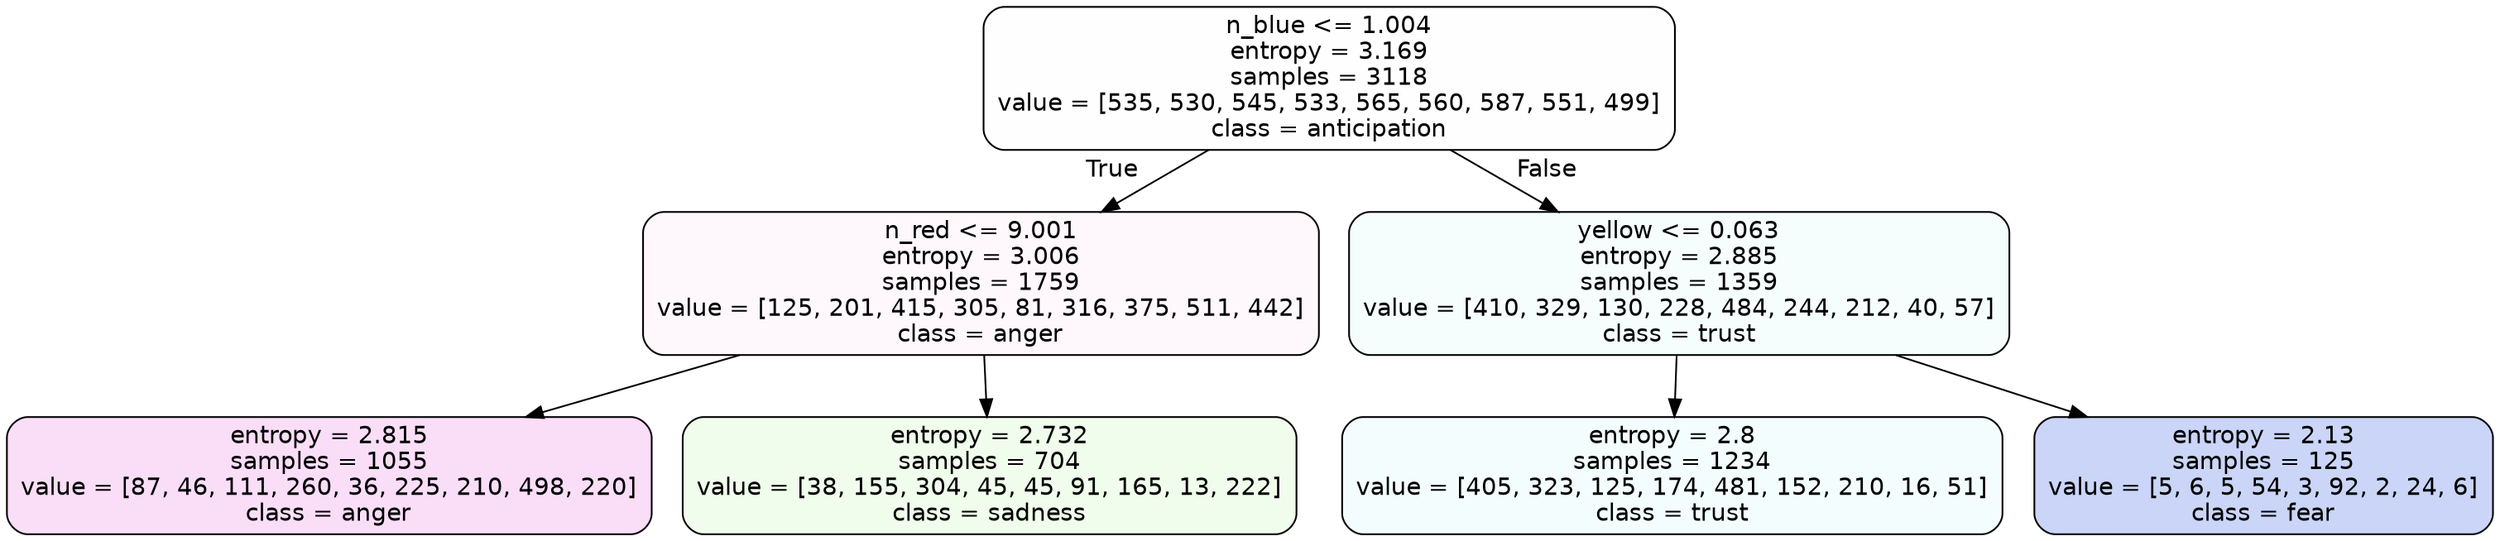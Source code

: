 digraph Tree {
node [shape=box, style="filled, rounded", color="black", fontname=helvetica] ;
edge [fontname=helvetica] ;
0 [label="n_blue <= 1.004\nentropy = 3.169\nsamples = 3118\nvalue = [535, 530, 545, 533, 565, 560, 587, 551, 499]\nclass = anticipation", fillcolor="#8139e501"] ;
1 [label="n_red <= 9.001\nentropy = 3.006\nsamples = 1759\nvalue = [125, 201, 415, 305, 81, 316, 375, 511, 442]\nclass = anger", fillcolor="#e539d708"] ;
0 -> 1 [labeldistance=2.5, labelangle=45, headlabel="True"] ;
2 [label="entropy = 2.815\nsamples = 1055\nvalue = [87, 46, 111, 260, 36, 225, 210, 498, 220]\nclass = anger", fillcolor="#e539d72a"] ;
1 -> 2 ;
3 [label="entropy = 2.732\nsamples = 704\nvalue = [38, 155, 304, 45, 45, 91, 165, 13, 222]\nclass = sadness", fillcolor="#64e53918"] ;
1 -> 3 ;
4 [label="yellow <= 0.063\nentropy = 2.885\nsamples = 1359\nvalue = [410, 329, 130, 228, 484, 244, 212, 40, 57]\nclass = trust", fillcolor="#39d7e50b"] ;
0 -> 4 [labeldistance=2.5, labelangle=-45, headlabel="False"] ;
5 [label="entropy = 2.8\nsamples = 1234\nvalue = [405, 323, 125, 174, 481, 152, 210, 16, 51]\nclass = trust", fillcolor="#39d7e50d"] ;
4 -> 5 ;
6 [label="entropy = 2.13\nsamples = 125\nvalue = [5, 6, 5, 54, 3, 92, 2, 24, 6]\nclass = fear", fillcolor="#3964e544"] ;
4 -> 6 ;
}